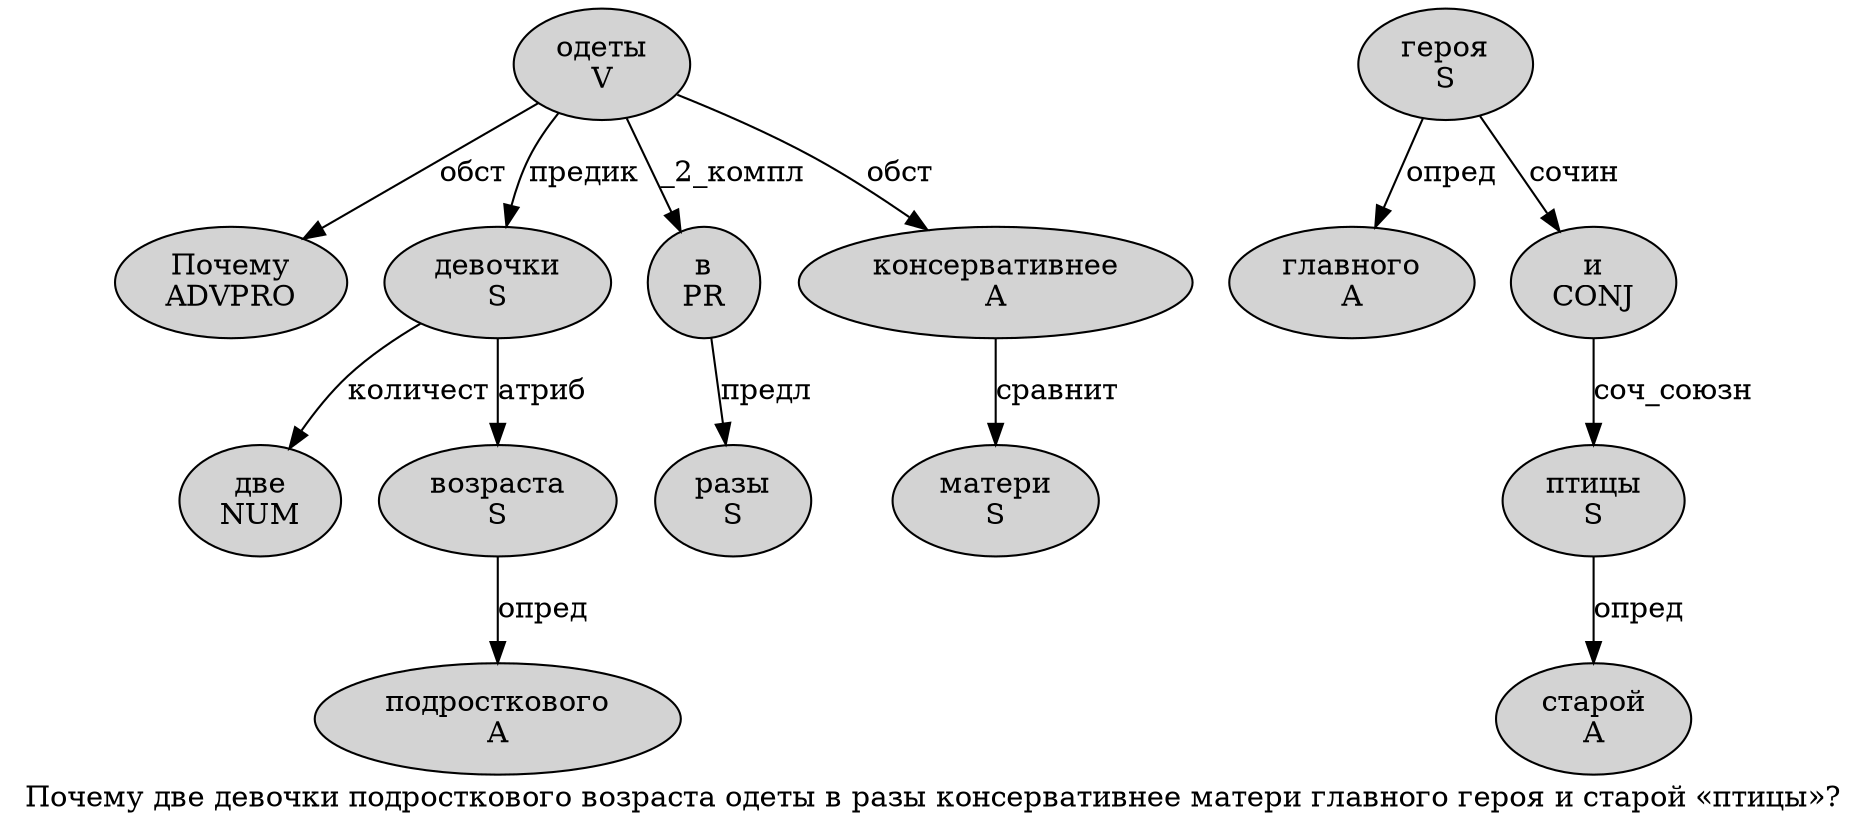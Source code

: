 digraph SENTENCE_3871 {
	graph [label="Почему две девочки подросткового возраста одеты в разы консервативнее матери главного героя и старой «птицы»?"]
	node [style=filled]
		0 [label="Почему
ADVPRO" color="" fillcolor=lightgray penwidth=1 shape=ellipse]
		1 [label="две
NUM" color="" fillcolor=lightgray penwidth=1 shape=ellipse]
		2 [label="девочки
S" color="" fillcolor=lightgray penwidth=1 shape=ellipse]
		3 [label="подросткового
A" color="" fillcolor=lightgray penwidth=1 shape=ellipse]
		4 [label="возраста
S" color="" fillcolor=lightgray penwidth=1 shape=ellipse]
		5 [label="одеты
V" color="" fillcolor=lightgray penwidth=1 shape=ellipse]
		6 [label="в
PR" color="" fillcolor=lightgray penwidth=1 shape=ellipse]
		7 [label="разы
S" color="" fillcolor=lightgray penwidth=1 shape=ellipse]
		8 [label="консервативнее
A" color="" fillcolor=lightgray penwidth=1 shape=ellipse]
		9 [label="матери
S" color="" fillcolor=lightgray penwidth=1 shape=ellipse]
		10 [label="главного
A" color="" fillcolor=lightgray penwidth=1 shape=ellipse]
		11 [label="героя
S" color="" fillcolor=lightgray penwidth=1 shape=ellipse]
		12 [label="и
CONJ" color="" fillcolor=lightgray penwidth=1 shape=ellipse]
		13 [label="старой
A" color="" fillcolor=lightgray penwidth=1 shape=ellipse]
		15 [label="птицы
S" color="" fillcolor=lightgray penwidth=1 shape=ellipse]
			15 -> 13 [label="опред"]
			4 -> 3 [label="опред"]
			2 -> 1 [label="количест"]
			2 -> 4 [label="атриб"]
			12 -> 15 [label="соч_союзн"]
			8 -> 9 [label="сравнит"]
			6 -> 7 [label="предл"]
			11 -> 10 [label="опред"]
			11 -> 12 [label="сочин"]
			5 -> 0 [label="обст"]
			5 -> 2 [label="предик"]
			5 -> 6 [label="_2_компл"]
			5 -> 8 [label="обст"]
}